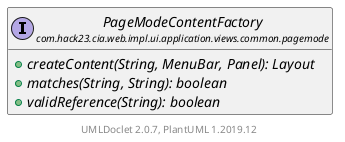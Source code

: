@startuml
    set namespaceSeparator none
    hide empty fields
    hide empty methods

    interface "<size:14>PageModeContentFactory\n<size:10>com.hack23.cia.web.impl.ui.application.views.common.pagemode" as com.hack23.cia.web.impl.ui.application.views.common.pagemode.PageModeContentFactory [[PageModeContentFactory.html]] {
        {abstract} +createContent(String, MenuBar, Panel): Layout
        {abstract} +matches(String, String): boolean
        {abstract} +validReference(String): boolean
    }

    center footer UMLDoclet 2.0.7, PlantUML 1.2019.12
@enduml
